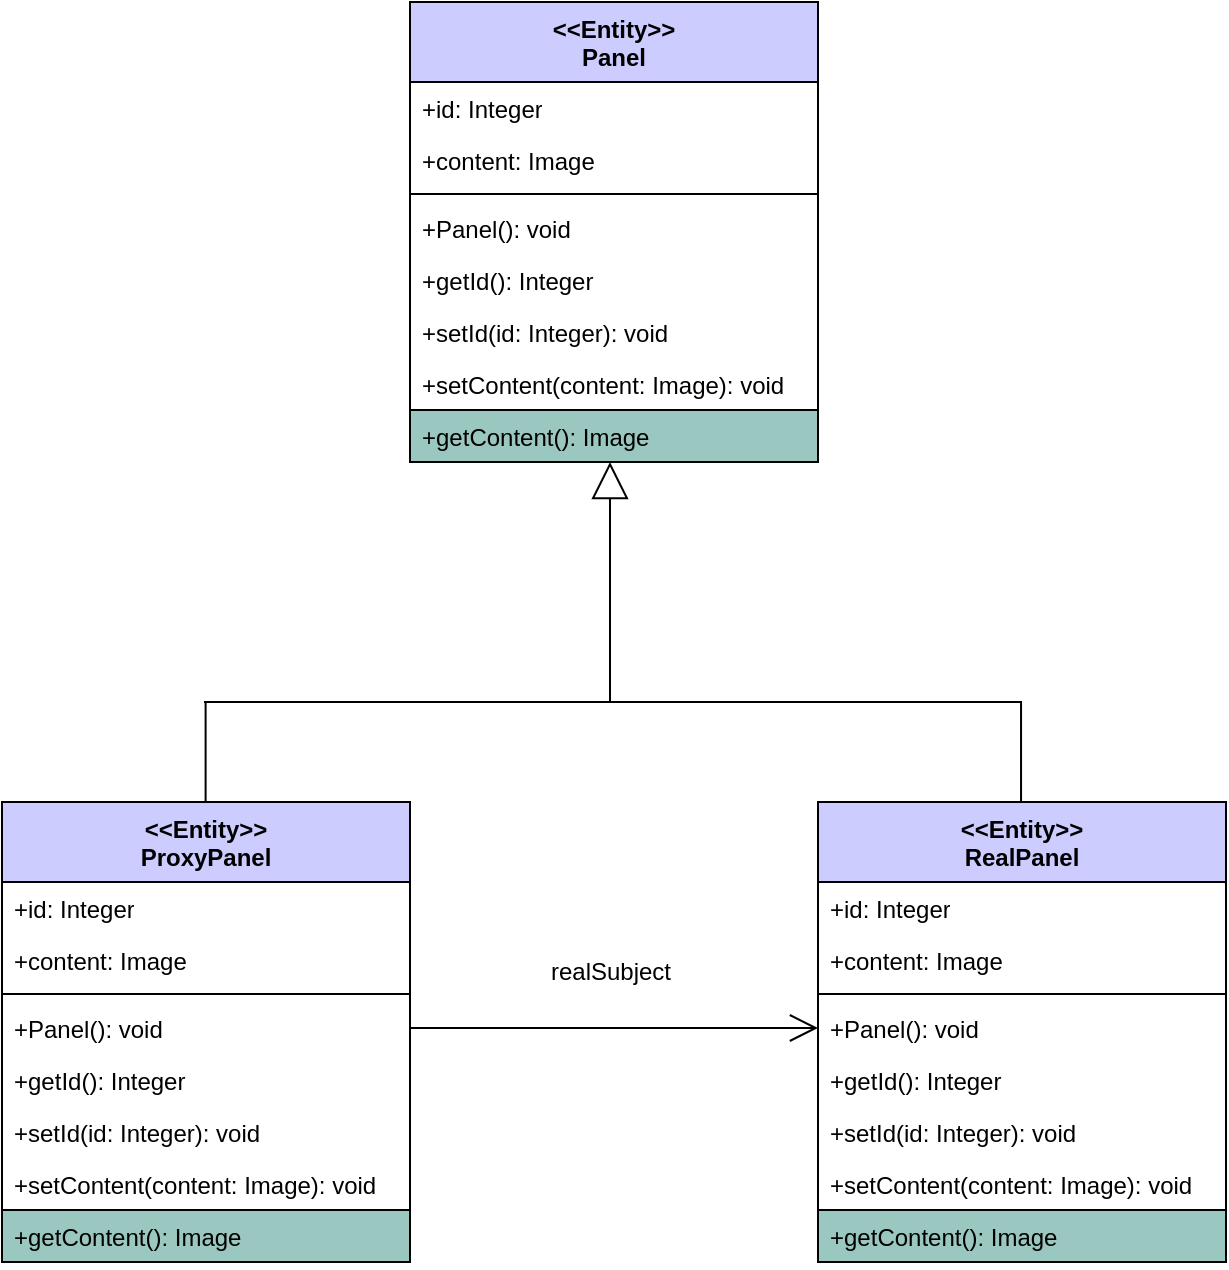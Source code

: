 <mxfile version="26.3.0">
  <diagram name="Page-1" id="CQflZYAVFxsJLx8PRbMf">
    <mxGraphModel dx="4564" dy="2964" grid="1" gridSize="10" guides="1" tooltips="1" connect="1" arrows="1" fold="1" page="1" pageScale="1" pageWidth="850" pageHeight="1100" math="0" shadow="0">
      <root>
        <mxCell id="0" />
        <mxCell id="1" parent="0" />
        <mxCell id="u2MYhU1KEle7p8JZ1dJk-1" value="&lt;div&gt;&lt;span style=&quot;background-color: transparent; color: light-dark(rgb(0, 0, 0), rgb(255, 255, 255));&quot;&gt;&amp;lt;&amp;lt;Entity&amp;gt;&amp;gt;&lt;/span&gt;&lt;/div&gt;&lt;div&gt;&lt;span style=&quot;background-color: transparent; color: light-dark(rgb(0, 0, 0), rgb(255, 255, 255));&quot;&gt;Panel&lt;/span&gt;&lt;/div&gt;" style="swimlane;fontStyle=1;align=center;verticalAlign=top;childLayout=stackLayout;horizontal=1;startSize=40;horizontalStack=0;resizeParent=1;resizeParentMax=0;resizeLast=0;collapsible=1;marginBottom=0;whiteSpace=wrap;html=1;fillColor=#CCCCFF;" vertex="1" parent="1">
          <mxGeometry x="-3100" y="-1870" width="204" height="230" as="geometry" />
        </mxCell>
        <mxCell id="u2MYhU1KEle7p8JZ1dJk-2" value="+id: Integer" style="text;strokeColor=none;fillColor=none;align=left;verticalAlign=top;spacingLeft=4;spacingRight=4;overflow=hidden;rotatable=0;points=[[0,0.5],[1,0.5]];portConstraint=eastwest;whiteSpace=wrap;html=1;" vertex="1" parent="u2MYhU1KEle7p8JZ1dJk-1">
          <mxGeometry y="40" width="204" height="26" as="geometry" />
        </mxCell>
        <mxCell id="u2MYhU1KEle7p8JZ1dJk-3" value="+content: Image" style="text;strokeColor=none;fillColor=none;align=left;verticalAlign=top;spacingLeft=4;spacingRight=4;overflow=hidden;rotatable=0;points=[[0,0.5],[1,0.5]];portConstraint=eastwest;whiteSpace=wrap;html=1;" vertex="1" parent="u2MYhU1KEle7p8JZ1dJk-1">
          <mxGeometry y="66" width="204" height="26" as="geometry" />
        </mxCell>
        <mxCell id="u2MYhU1KEle7p8JZ1dJk-4" value="" style="line;strokeWidth=1;fillColor=none;align=left;verticalAlign=middle;spacingTop=-1;spacingLeft=3;spacingRight=3;rotatable=0;labelPosition=right;points=[];portConstraint=eastwest;strokeColor=inherit;" vertex="1" parent="u2MYhU1KEle7p8JZ1dJk-1">
          <mxGeometry y="92" width="204" height="8" as="geometry" />
        </mxCell>
        <mxCell id="u2MYhU1KEle7p8JZ1dJk-5" value="+Panel(): void" style="text;strokeColor=none;fillColor=none;align=left;verticalAlign=top;spacingLeft=4;spacingRight=4;overflow=hidden;rotatable=0;points=[[0,0.5],[1,0.5]];portConstraint=eastwest;whiteSpace=wrap;html=1;" vertex="1" parent="u2MYhU1KEle7p8JZ1dJk-1">
          <mxGeometry y="100" width="204" height="26" as="geometry" />
        </mxCell>
        <mxCell id="u2MYhU1KEle7p8JZ1dJk-6" value="+getId(): Integer" style="text;strokeColor=none;fillColor=none;align=left;verticalAlign=top;spacingLeft=4;spacingRight=4;overflow=hidden;rotatable=0;points=[[0,0.5],[1,0.5]];portConstraint=eastwest;whiteSpace=wrap;html=1;" vertex="1" parent="u2MYhU1KEle7p8JZ1dJk-1">
          <mxGeometry y="126" width="204" height="26" as="geometry" />
        </mxCell>
        <mxCell id="u2MYhU1KEle7p8JZ1dJk-7" value="+setId(id: Integer): void" style="text;strokeColor=none;fillColor=none;align=left;verticalAlign=top;spacingLeft=4;spacingRight=4;overflow=hidden;rotatable=0;points=[[0,0.5],[1,0.5]];portConstraint=eastwest;whiteSpace=wrap;html=1;" vertex="1" parent="u2MYhU1KEle7p8JZ1dJk-1">
          <mxGeometry y="152" width="204" height="26" as="geometry" />
        </mxCell>
        <mxCell id="u2MYhU1KEle7p8JZ1dJk-8" value="+setContent(content: Image): void" style="text;strokeColor=none;fillColor=none;align=left;verticalAlign=top;spacingLeft=4;spacingRight=4;overflow=hidden;rotatable=0;points=[[0,0.5],[1,0.5]];portConstraint=eastwest;whiteSpace=wrap;html=1;" vertex="1" parent="u2MYhU1KEle7p8JZ1dJk-1">
          <mxGeometry y="178" width="204" height="26" as="geometry" />
        </mxCell>
        <mxCell id="u2MYhU1KEle7p8JZ1dJk-9" value="+getContent(): Image" style="text;strokeColor=default;fillColor=#9AC7BF;align=left;verticalAlign=top;spacingLeft=4;spacingRight=4;overflow=hidden;rotatable=0;points=[[0,0.5],[1,0.5]];portConstraint=eastwest;whiteSpace=wrap;html=1;" vertex="1" parent="u2MYhU1KEle7p8JZ1dJk-1">
          <mxGeometry y="204" width="204" height="26" as="geometry" />
        </mxCell>
        <mxCell id="u2MYhU1KEle7p8JZ1dJk-10" value="&lt;div&gt;&lt;span style=&quot;background-color: transparent; color: light-dark(rgb(0, 0, 0), rgb(255, 255, 255));&quot;&gt;&amp;lt;&amp;lt;Entity&amp;gt;&amp;gt;&lt;/span&gt;&lt;/div&gt;&lt;div&gt;&lt;span style=&quot;background-color: transparent; color: light-dark(rgb(0, 0, 0), rgb(255, 255, 255));&quot;&gt;RealPanel&lt;/span&gt;&lt;/div&gt;" style="swimlane;fontStyle=1;align=center;verticalAlign=top;childLayout=stackLayout;horizontal=1;startSize=40;horizontalStack=0;resizeParent=1;resizeParentMax=0;resizeLast=0;collapsible=1;marginBottom=0;whiteSpace=wrap;html=1;fillColor=#CCCCFF;" vertex="1" parent="1">
          <mxGeometry x="-2896" y="-1470" width="204" height="230" as="geometry" />
        </mxCell>
        <mxCell id="u2MYhU1KEle7p8JZ1dJk-11" value="+id: Integer" style="text;strokeColor=none;fillColor=none;align=left;verticalAlign=top;spacingLeft=4;spacingRight=4;overflow=hidden;rotatable=0;points=[[0,0.5],[1,0.5]];portConstraint=eastwest;whiteSpace=wrap;html=1;" vertex="1" parent="u2MYhU1KEle7p8JZ1dJk-10">
          <mxGeometry y="40" width="204" height="26" as="geometry" />
        </mxCell>
        <mxCell id="u2MYhU1KEle7p8JZ1dJk-12" value="+content: Image" style="text;strokeColor=none;fillColor=none;align=left;verticalAlign=top;spacingLeft=4;spacingRight=4;overflow=hidden;rotatable=0;points=[[0,0.5],[1,0.5]];portConstraint=eastwest;whiteSpace=wrap;html=1;" vertex="1" parent="u2MYhU1KEle7p8JZ1dJk-10">
          <mxGeometry y="66" width="204" height="26" as="geometry" />
        </mxCell>
        <mxCell id="u2MYhU1KEle7p8JZ1dJk-13" value="" style="line;strokeWidth=1;fillColor=none;align=left;verticalAlign=middle;spacingTop=-1;spacingLeft=3;spacingRight=3;rotatable=0;labelPosition=right;points=[];portConstraint=eastwest;strokeColor=inherit;" vertex="1" parent="u2MYhU1KEle7p8JZ1dJk-10">
          <mxGeometry y="92" width="204" height="8" as="geometry" />
        </mxCell>
        <mxCell id="u2MYhU1KEle7p8JZ1dJk-14" value="+Panel(): void" style="text;strokeColor=none;fillColor=none;align=left;verticalAlign=top;spacingLeft=4;spacingRight=4;overflow=hidden;rotatable=0;points=[[0,0.5],[1,0.5]];portConstraint=eastwest;whiteSpace=wrap;html=1;" vertex="1" parent="u2MYhU1KEle7p8JZ1dJk-10">
          <mxGeometry y="100" width="204" height="26" as="geometry" />
        </mxCell>
        <mxCell id="u2MYhU1KEle7p8JZ1dJk-15" value="+getId(): Integer" style="text;strokeColor=none;fillColor=none;align=left;verticalAlign=top;spacingLeft=4;spacingRight=4;overflow=hidden;rotatable=0;points=[[0,0.5],[1,0.5]];portConstraint=eastwest;whiteSpace=wrap;html=1;" vertex="1" parent="u2MYhU1KEle7p8JZ1dJk-10">
          <mxGeometry y="126" width="204" height="26" as="geometry" />
        </mxCell>
        <mxCell id="u2MYhU1KEle7p8JZ1dJk-16" value="+setId(id: Integer): void" style="text;strokeColor=none;fillColor=none;align=left;verticalAlign=top;spacingLeft=4;spacingRight=4;overflow=hidden;rotatable=0;points=[[0,0.5],[1,0.5]];portConstraint=eastwest;whiteSpace=wrap;html=1;" vertex="1" parent="u2MYhU1KEle7p8JZ1dJk-10">
          <mxGeometry y="152" width="204" height="26" as="geometry" />
        </mxCell>
        <mxCell id="u2MYhU1KEle7p8JZ1dJk-17" value="+setContent(content: Image): void" style="text;strokeColor=none;fillColor=none;align=left;verticalAlign=top;spacingLeft=4;spacingRight=4;overflow=hidden;rotatable=0;points=[[0,0.5],[1,0.5]];portConstraint=eastwest;whiteSpace=wrap;html=1;" vertex="1" parent="u2MYhU1KEle7p8JZ1dJk-10">
          <mxGeometry y="178" width="204" height="26" as="geometry" />
        </mxCell>
        <mxCell id="u2MYhU1KEle7p8JZ1dJk-18" value="+getContent(): Image" style="text;strokeColor=default;fillColor=#9AC7BF;align=left;verticalAlign=top;spacingLeft=4;spacingRight=4;overflow=hidden;rotatable=0;points=[[0,0.5],[1,0.5]];portConstraint=eastwest;whiteSpace=wrap;html=1;" vertex="1" parent="u2MYhU1KEle7p8JZ1dJk-10">
          <mxGeometry y="204" width="204" height="26" as="geometry" />
        </mxCell>
        <mxCell id="u2MYhU1KEle7p8JZ1dJk-19" value="&lt;div&gt;&lt;span style=&quot;background-color: transparent; color: light-dark(rgb(0, 0, 0), rgb(255, 255, 255));&quot;&gt;&amp;lt;&amp;lt;Entity&amp;gt;&amp;gt;&lt;/span&gt;&lt;/div&gt;&lt;div&gt;&lt;span style=&quot;background-color: transparent; color: light-dark(rgb(0, 0, 0), rgb(255, 255, 255));&quot;&gt;ProxyPanel&lt;/span&gt;&lt;/div&gt;" style="swimlane;fontStyle=1;align=center;verticalAlign=top;childLayout=stackLayout;horizontal=1;startSize=40;horizontalStack=0;resizeParent=1;resizeParentMax=0;resizeLast=0;collapsible=1;marginBottom=0;whiteSpace=wrap;html=1;fillColor=#CCCCFF;" vertex="1" parent="1">
          <mxGeometry x="-3304" y="-1470" width="204" height="230" as="geometry" />
        </mxCell>
        <mxCell id="u2MYhU1KEle7p8JZ1dJk-20" value="+id: Integer" style="text;strokeColor=none;fillColor=none;align=left;verticalAlign=top;spacingLeft=4;spacingRight=4;overflow=hidden;rotatable=0;points=[[0,0.5],[1,0.5]];portConstraint=eastwest;whiteSpace=wrap;html=1;" vertex="1" parent="u2MYhU1KEle7p8JZ1dJk-19">
          <mxGeometry y="40" width="204" height="26" as="geometry" />
        </mxCell>
        <mxCell id="u2MYhU1KEle7p8JZ1dJk-21" value="+content: Image" style="text;strokeColor=none;fillColor=none;align=left;verticalAlign=top;spacingLeft=4;spacingRight=4;overflow=hidden;rotatable=0;points=[[0,0.5],[1,0.5]];portConstraint=eastwest;whiteSpace=wrap;html=1;" vertex="1" parent="u2MYhU1KEle7p8JZ1dJk-19">
          <mxGeometry y="66" width="204" height="26" as="geometry" />
        </mxCell>
        <mxCell id="u2MYhU1KEle7p8JZ1dJk-22" value="" style="line;strokeWidth=1;fillColor=none;align=left;verticalAlign=middle;spacingTop=-1;spacingLeft=3;spacingRight=3;rotatable=0;labelPosition=right;points=[];portConstraint=eastwest;strokeColor=inherit;" vertex="1" parent="u2MYhU1KEle7p8JZ1dJk-19">
          <mxGeometry y="92" width="204" height="8" as="geometry" />
        </mxCell>
        <mxCell id="u2MYhU1KEle7p8JZ1dJk-23" value="+Panel(): void" style="text;strokeColor=none;fillColor=none;align=left;verticalAlign=top;spacingLeft=4;spacingRight=4;overflow=hidden;rotatable=0;points=[[0,0.5],[1,0.5]];portConstraint=eastwest;whiteSpace=wrap;html=1;" vertex="1" parent="u2MYhU1KEle7p8JZ1dJk-19">
          <mxGeometry y="100" width="204" height="26" as="geometry" />
        </mxCell>
        <mxCell id="u2MYhU1KEle7p8JZ1dJk-24" value="+getId(): Integer" style="text;strokeColor=none;fillColor=none;align=left;verticalAlign=top;spacingLeft=4;spacingRight=4;overflow=hidden;rotatable=0;points=[[0,0.5],[1,0.5]];portConstraint=eastwest;whiteSpace=wrap;html=1;" vertex="1" parent="u2MYhU1KEle7p8JZ1dJk-19">
          <mxGeometry y="126" width="204" height="26" as="geometry" />
        </mxCell>
        <mxCell id="u2MYhU1KEle7p8JZ1dJk-25" value="+setId(id: Integer): void" style="text;strokeColor=none;fillColor=none;align=left;verticalAlign=top;spacingLeft=4;spacingRight=4;overflow=hidden;rotatable=0;points=[[0,0.5],[1,0.5]];portConstraint=eastwest;whiteSpace=wrap;html=1;" vertex="1" parent="u2MYhU1KEle7p8JZ1dJk-19">
          <mxGeometry y="152" width="204" height="26" as="geometry" />
        </mxCell>
        <mxCell id="u2MYhU1KEle7p8JZ1dJk-26" value="+setContent(content: Image): void" style="text;strokeColor=none;fillColor=none;align=left;verticalAlign=top;spacingLeft=4;spacingRight=4;overflow=hidden;rotatable=0;points=[[0,0.5],[1,0.5]];portConstraint=eastwest;whiteSpace=wrap;html=1;" vertex="1" parent="u2MYhU1KEle7p8JZ1dJk-19">
          <mxGeometry y="178" width="204" height="26" as="geometry" />
        </mxCell>
        <mxCell id="u2MYhU1KEle7p8JZ1dJk-27" value="+getContent(): Image" style="text;strokeColor=default;fillColor=#9AC7BF;align=left;verticalAlign=top;spacingLeft=4;spacingRight=4;overflow=hidden;rotatable=0;points=[[0,0.5],[1,0.5]];portConstraint=eastwest;whiteSpace=wrap;html=1;" vertex="1" parent="u2MYhU1KEle7p8JZ1dJk-19">
          <mxGeometry y="204" width="204" height="26" as="geometry" />
        </mxCell>
        <mxCell id="u2MYhU1KEle7p8JZ1dJk-28" value="" style="endArrow=open;endFill=1;endSize=12;html=1;rounded=0;entryX=0;entryY=0.5;entryDx=0;entryDy=0;exitX=1;exitY=0.5;exitDx=0;exitDy=0;" edge="1" parent="1" source="u2MYhU1KEle7p8JZ1dJk-23" target="u2MYhU1KEle7p8JZ1dJk-14">
          <mxGeometry width="160" relative="1" as="geometry">
            <mxPoint x="-3120" y="-1530" as="sourcePoint" />
            <mxPoint x="-2960" y="-1530" as="targetPoint" />
          </mxGeometry>
        </mxCell>
        <mxCell id="u2MYhU1KEle7p8JZ1dJk-29" value="" style="endArrow=block;endSize=16;endFill=0;html=1;rounded=0;" edge="1" parent="1">
          <mxGeometry width="160" relative="1" as="geometry">
            <mxPoint x="-3000" y="-1520" as="sourcePoint" />
            <mxPoint x="-3000" y="-1640" as="targetPoint" />
          </mxGeometry>
        </mxCell>
        <mxCell id="u2MYhU1KEle7p8JZ1dJk-30" value="" style="endArrow=none;html=1;rounded=0;" edge="1" parent="1">
          <mxGeometry width="50" height="50" relative="1" as="geometry">
            <mxPoint x="-3000" y="-1520" as="sourcePoint" />
            <mxPoint x="-2794" y="-1520" as="targetPoint" />
          </mxGeometry>
        </mxCell>
        <mxCell id="u2MYhU1KEle7p8JZ1dJk-31" value="" style="endArrow=none;html=1;rounded=0;" edge="1" parent="1">
          <mxGeometry width="50" height="50" relative="1" as="geometry">
            <mxPoint x="-2794.48" y="-1470" as="sourcePoint" />
            <mxPoint x="-2794.48" y="-1520" as="targetPoint" />
          </mxGeometry>
        </mxCell>
        <mxCell id="u2MYhU1KEle7p8JZ1dJk-32" value="" style="endArrow=none;html=1;rounded=0;" edge="1" parent="1">
          <mxGeometry width="50" height="50" relative="1" as="geometry">
            <mxPoint x="-3203" y="-1520" as="sourcePoint" />
            <mxPoint x="-3000" y="-1520" as="targetPoint" />
          </mxGeometry>
        </mxCell>
        <mxCell id="u2MYhU1KEle7p8JZ1dJk-33" value="" style="endArrow=none;html=1;rounded=0;" edge="1" parent="1">
          <mxGeometry width="50" height="50" relative="1" as="geometry">
            <mxPoint x="-3202.2" y="-1470" as="sourcePoint" />
            <mxPoint x="-3202.2" y="-1520" as="targetPoint" />
            <Array as="points">
              <mxPoint x="-3202.2" y="-1500" />
            </Array>
          </mxGeometry>
        </mxCell>
        <mxCell id="u2MYhU1KEle7p8JZ1dJk-34" value="realSubject" style="text;html=1;align=center;verticalAlign=middle;resizable=0;points=[];autosize=1;strokeColor=none;fillColor=none;" vertex="1" parent="1">
          <mxGeometry x="-3040" y="-1400" width="80" height="30" as="geometry" />
        </mxCell>
      </root>
    </mxGraphModel>
  </diagram>
</mxfile>

